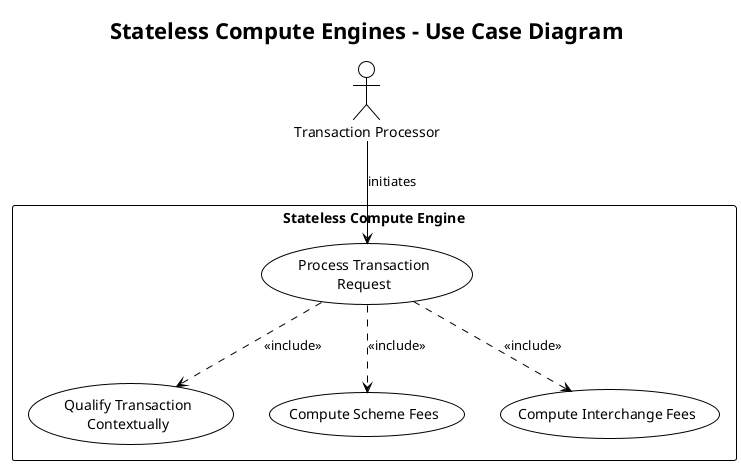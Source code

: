 @startuml
!theme plain
title Stateless Compute Engines - Use Case Diagram

actor "Transaction Processor" as TP

rectangle "Stateless Compute Engine" {
    usecase "Qualify Transaction\nContextually" as UC1
    usecase "Compute Scheme Fees" as UC2
    usecase "Compute Interchange Fees" as UC3
    usecase "Process Transaction\nRequest" as UC4
}

TP --> UC4 : initiates

UC4 ..> UC1 : <<include>>
UC4 ..> UC2 : <<include>>
UC4 ..> UC3 : <<include>>
@enduml